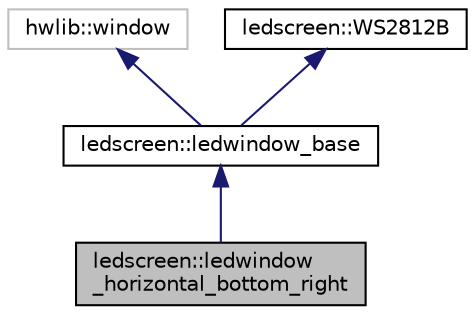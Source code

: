 digraph "ledscreen::ledwindow_horizontal_bottom_right"
{
  edge [fontname="Helvetica",fontsize="10",labelfontname="Helvetica",labelfontsize="10"];
  node [fontname="Helvetica",fontsize="10",shape=record];
  Node4 [label="ledscreen::ledwindow\l_horizontal_bottom_right",height=0.2,width=0.4,color="black", fillcolor="grey75", style="filled", fontcolor="black"];
  Node5 -> Node4 [dir="back",color="midnightblue",fontsize="10",style="solid",fontname="Helvetica"];
  Node5 [label="ledscreen::ledwindow_base",height=0.2,width=0.4,color="black", fillcolor="white", style="filled",URL="$classledscreen_1_1ledwindow__base.html",tooltip="Base hwlib::window based window for the WS2812B. "];
  Node6 -> Node5 [dir="back",color="midnightblue",fontsize="10",style="solid",fontname="Helvetica"];
  Node6 [label="hwlib::window",height=0.2,width=0.4,color="grey75", fillcolor="white", style="filled"];
  Node7 -> Node5 [dir="back",color="midnightblue",fontsize="10",style="solid",fontname="Helvetica"];
  Node7 [label="ledscreen::WS2812B",height=0.2,width=0.4,color="black", fillcolor="white", style="filled",URL="$classledscreen_1_1WS2812B.html",tooltip="Base class for a WS2812B LED strip. "];
}
